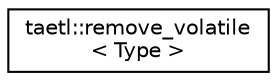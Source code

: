 digraph "Graphical Class Hierarchy"
{
  edge [fontname="Helvetica",fontsize="10",labelfontname="Helvetica",labelfontsize="10"];
  node [fontname="Helvetica",fontsize="10",shape=record];
  rankdir="LR";
  Node0 [label="taetl::remove_volatile\l\< Type \>",height=0.2,width=0.4,color="black", fillcolor="white", style="filled",URL="$structtaetl_1_1remove__volatile.html"];
}
